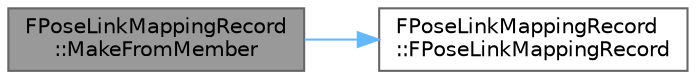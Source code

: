 digraph "FPoseLinkMappingRecord::MakeFromMember"
{
 // INTERACTIVE_SVG=YES
 // LATEX_PDF_SIZE
  bgcolor="transparent";
  edge [fontname=Helvetica,fontsize=10,labelfontname=Helvetica,labelfontsize=10];
  node [fontname=Helvetica,fontsize=10,shape=box,height=0.2,width=0.4];
  rankdir="LR";
  Node1 [id="Node000001",label="FPoseLinkMappingRecord\l::MakeFromMember",height=0.2,width=0.4,color="gray40", fillcolor="grey60", style="filled", fontcolor="black",tooltip=" "];
  Node1 -> Node2 [id="edge1_Node000001_Node000002",color="steelblue1",style="solid",tooltip=" "];
  Node2 [id="Node000002",label="FPoseLinkMappingRecord\l::FPoseLinkMappingRecord",height=0.2,width=0.4,color="grey40", fillcolor="white", style="filled",URL="$d9/d83/structFPoseLinkMappingRecord.html#a7046a510df6798a36db686e4882e66ce",tooltip=" "];
}
